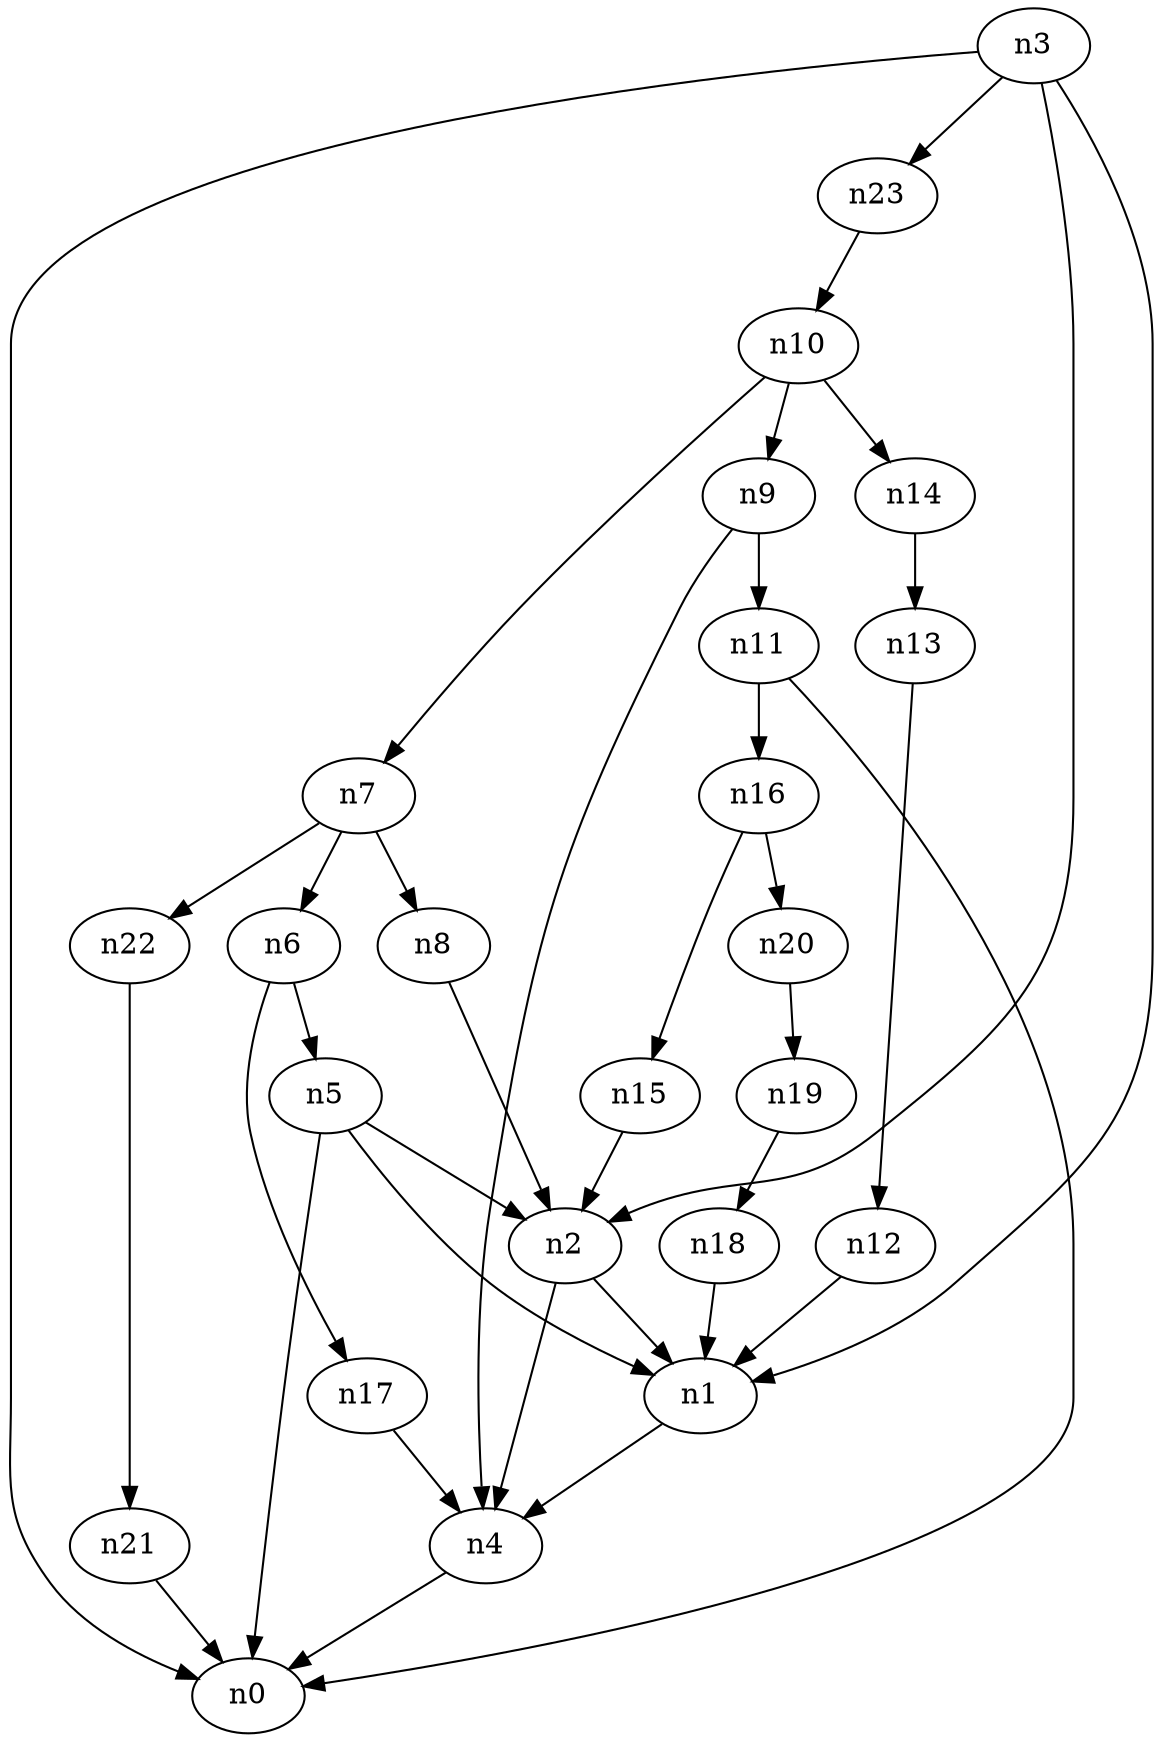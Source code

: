 digraph G {
	n1 -> n4	 [_graphml_id=e4];
	n2 -> n1	 [_graphml_id=e27];
	n2 -> n4	 [_graphml_id=e7];
	n3 -> n0	 [_graphml_id=e0];
	n3 -> n1	 [_graphml_id=e3];
	n3 -> n2	 [_graphml_id=e6];
	n3 -> n23	 [_graphml_id=e35];
	n4 -> n0	 [_graphml_id=e1];
	n5 -> n0	 [_graphml_id=e2];
	n5 -> n1	 [_graphml_id=e5];
	n5 -> n2	 [_graphml_id=e8];
	n6 -> n5	 [_graphml_id=e9];
	n6 -> n17	 [_graphml_id=e25];
	n7 -> n6	 [_graphml_id=e10];
	n7 -> n8	 [_graphml_id=e11];
	n7 -> n22	 [_graphml_id=e34];
	n8 -> n2	 [_graphml_id=e12];
	n9 -> n4	 [_graphml_id=e13];
	n9 -> n11	 [_graphml_id=e16];
	n10 -> n7	 [_graphml_id=e15];
	n10 -> n9	 [_graphml_id=e14];
	n10 -> n14	 [_graphml_id=e21];
	n11 -> n0	 [_graphml_id=e17];
	n11 -> n16	 [_graphml_id=e24];
	n12 -> n1	 [_graphml_id=e18];
	n13 -> n12	 [_graphml_id=e19];
	n14 -> n13	 [_graphml_id=e20];
	n15 -> n2	 [_graphml_id=e22];
	n16 -> n15	 [_graphml_id=e23];
	n16 -> n20	 [_graphml_id=e31];
	n17 -> n4	 [_graphml_id=e26];
	n18 -> n1	 [_graphml_id=e28];
	n19 -> n18	 [_graphml_id=e29];
	n20 -> n19	 [_graphml_id=e30];
	n21 -> n0	 [_graphml_id=e32];
	n22 -> n21	 [_graphml_id=e33];
	n23 -> n10	 [_graphml_id=e36];
}
